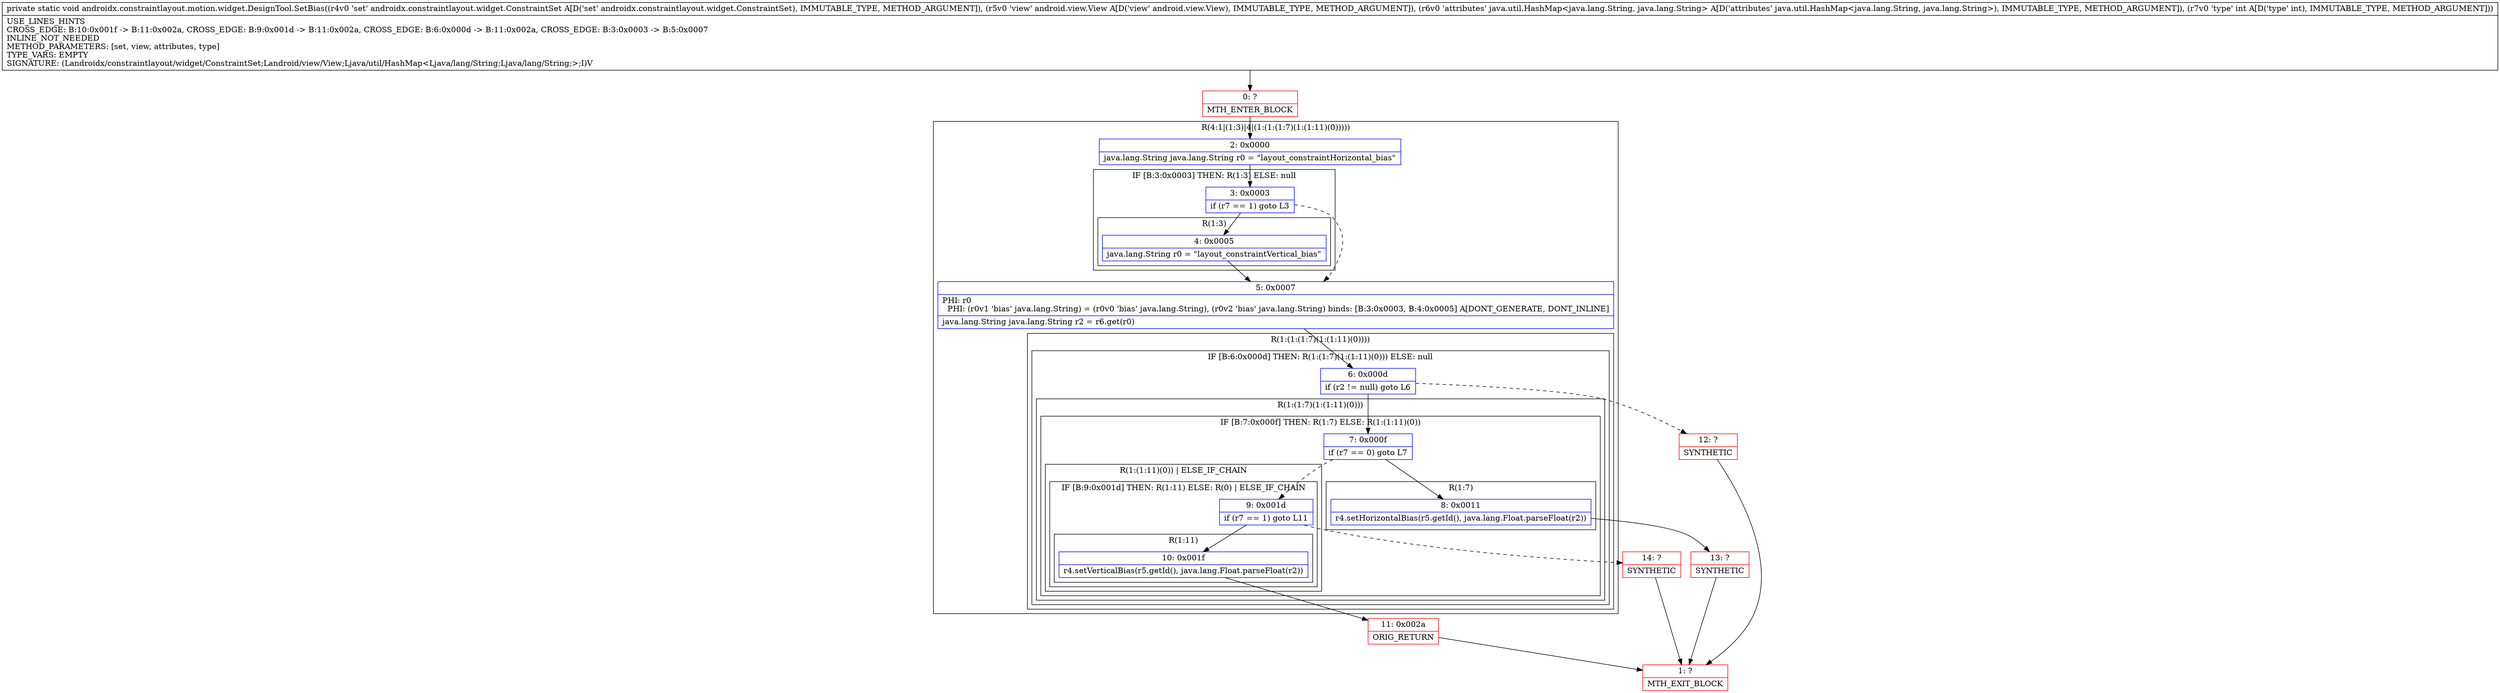 digraph "CFG forandroidx.constraintlayout.motion.widget.DesignTool.SetBias(Landroidx\/constraintlayout\/widget\/ConstraintSet;Landroid\/view\/View;Ljava\/util\/HashMap;I)V" {
subgraph cluster_Region_1037460952 {
label = "R(4:1|(1:3)|4|(1:(1:(1:7)(1:(1:11)(0)))))";
node [shape=record,color=blue];
Node_2 [shape=record,label="{2\:\ 0x0000|java.lang.String java.lang.String r0 = \"layout_constraintHorizontal_bias\"\l}"];
subgraph cluster_IfRegion_1794357204 {
label = "IF [B:3:0x0003] THEN: R(1:3) ELSE: null";
node [shape=record,color=blue];
Node_3 [shape=record,label="{3\:\ 0x0003|if (r7 == 1) goto L3\l}"];
subgraph cluster_Region_133891070 {
label = "R(1:3)";
node [shape=record,color=blue];
Node_4 [shape=record,label="{4\:\ 0x0005|java.lang.String r0 = \"layout_constraintVertical_bias\"\l}"];
}
}
Node_5 [shape=record,label="{5\:\ 0x0007|PHI: r0 \l  PHI: (r0v1 'bias' java.lang.String) = (r0v0 'bias' java.lang.String), (r0v2 'bias' java.lang.String) binds: [B:3:0x0003, B:4:0x0005] A[DONT_GENERATE, DONT_INLINE]\l|java.lang.String java.lang.String r2 = r6.get(r0)\l}"];
subgraph cluster_Region_1559244737 {
label = "R(1:(1:(1:7)(1:(1:11)(0))))";
node [shape=record,color=blue];
subgraph cluster_IfRegion_1536139925 {
label = "IF [B:6:0x000d] THEN: R(1:(1:7)(1:(1:11)(0))) ELSE: null";
node [shape=record,color=blue];
Node_6 [shape=record,label="{6\:\ 0x000d|if (r2 != null) goto L6\l}"];
subgraph cluster_Region_834861476 {
label = "R(1:(1:7)(1:(1:11)(0)))";
node [shape=record,color=blue];
subgraph cluster_IfRegion_2116161228 {
label = "IF [B:7:0x000f] THEN: R(1:7) ELSE: R(1:(1:11)(0))";
node [shape=record,color=blue];
Node_7 [shape=record,label="{7\:\ 0x000f|if (r7 == 0) goto L7\l}"];
subgraph cluster_Region_1613305821 {
label = "R(1:7)";
node [shape=record,color=blue];
Node_8 [shape=record,label="{8\:\ 0x0011|r4.setHorizontalBias(r5.getId(), java.lang.Float.parseFloat(r2))\l}"];
}
subgraph cluster_Region_160979915 {
label = "R(1:(1:11)(0)) | ELSE_IF_CHAIN\l";
node [shape=record,color=blue];
subgraph cluster_IfRegion_1422648094 {
label = "IF [B:9:0x001d] THEN: R(1:11) ELSE: R(0) | ELSE_IF_CHAIN\l";
node [shape=record,color=blue];
Node_9 [shape=record,label="{9\:\ 0x001d|if (r7 == 1) goto L11\l}"];
subgraph cluster_Region_1860126373 {
label = "R(1:11)";
node [shape=record,color=blue];
Node_10 [shape=record,label="{10\:\ 0x001f|r4.setVerticalBias(r5.getId(), java.lang.Float.parseFloat(r2))\l}"];
}
subgraph cluster_Region_1927430138 {
label = "R(0)";
node [shape=record,color=blue];
}
}
}
}
}
}
}
}
Node_0 [shape=record,color=red,label="{0\:\ ?|MTH_ENTER_BLOCK\l}"];
Node_13 [shape=record,color=red,label="{13\:\ ?|SYNTHETIC\l}"];
Node_1 [shape=record,color=red,label="{1\:\ ?|MTH_EXIT_BLOCK\l}"];
Node_11 [shape=record,color=red,label="{11\:\ 0x002a|ORIG_RETURN\l}"];
Node_14 [shape=record,color=red,label="{14\:\ ?|SYNTHETIC\l}"];
Node_12 [shape=record,color=red,label="{12\:\ ?|SYNTHETIC\l}"];
MethodNode[shape=record,label="{private static void androidx.constraintlayout.motion.widget.DesignTool.SetBias((r4v0 'set' androidx.constraintlayout.widget.ConstraintSet A[D('set' androidx.constraintlayout.widget.ConstraintSet), IMMUTABLE_TYPE, METHOD_ARGUMENT]), (r5v0 'view' android.view.View A[D('view' android.view.View), IMMUTABLE_TYPE, METHOD_ARGUMENT]), (r6v0 'attributes' java.util.HashMap\<java.lang.String, java.lang.String\> A[D('attributes' java.util.HashMap\<java.lang.String, java.lang.String\>), IMMUTABLE_TYPE, METHOD_ARGUMENT]), (r7v0 'type' int A[D('type' int), IMMUTABLE_TYPE, METHOD_ARGUMENT]))  | USE_LINES_HINTS\lCROSS_EDGE: B:10:0x001f \-\> B:11:0x002a, CROSS_EDGE: B:9:0x001d \-\> B:11:0x002a, CROSS_EDGE: B:6:0x000d \-\> B:11:0x002a, CROSS_EDGE: B:3:0x0003 \-\> B:5:0x0007\lINLINE_NOT_NEEDED\lMETHOD_PARAMETERS: [set, view, attributes, type]\lTYPE_VARS: EMPTY\lSIGNATURE: (Landroidx\/constraintlayout\/widget\/ConstraintSet;Landroid\/view\/View;Ljava\/util\/HashMap\<Ljava\/lang\/String;Ljava\/lang\/String;\>;I)V\l}"];
MethodNode -> Node_0;Node_2 -> Node_3;
Node_3 -> Node_4;
Node_3 -> Node_5[style=dashed];
Node_4 -> Node_5;
Node_5 -> Node_6;
Node_6 -> Node_7;
Node_6 -> Node_12[style=dashed];
Node_7 -> Node_8;
Node_7 -> Node_9[style=dashed];
Node_8 -> Node_13;
Node_9 -> Node_10;
Node_9 -> Node_14[style=dashed];
Node_10 -> Node_11;
Node_0 -> Node_2;
Node_13 -> Node_1;
Node_11 -> Node_1;
Node_14 -> Node_1;
Node_12 -> Node_1;
}

